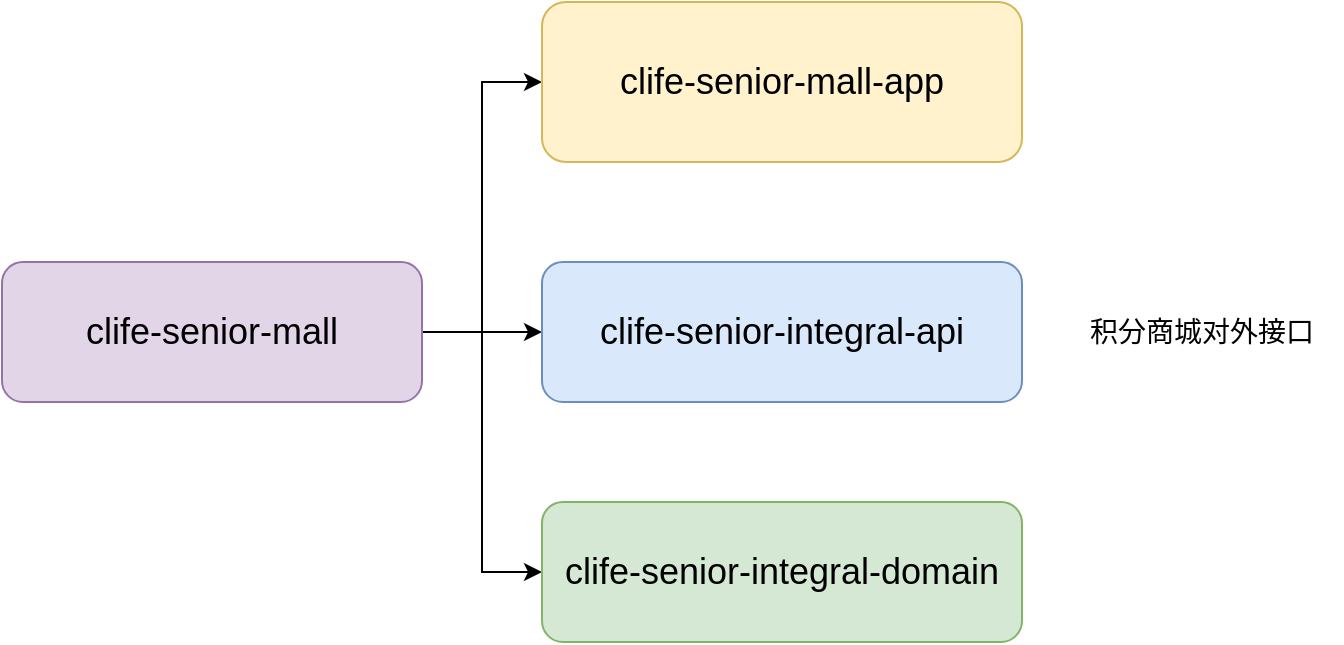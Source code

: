 <mxfile version="26.0.4">
  <diagram name="第 1 页" id="zmYZHYOlhQ4b74bmiblJ">
    <mxGraphModel dx="1434" dy="746" grid="1" gridSize="10" guides="1" tooltips="1" connect="1" arrows="1" fold="1" page="1" pageScale="1" pageWidth="827" pageHeight="1169" math="0" shadow="0">
      <root>
        <mxCell id="0" />
        <mxCell id="1" parent="0" />
        <mxCell id="Oa8JdPcQqp8JRHTGJRSs-5" style="edgeStyle=orthogonalEdgeStyle;rounded=0;orthogonalLoop=1;jettySize=auto;html=1;exitX=1;exitY=0.5;exitDx=0;exitDy=0;entryX=0;entryY=0.5;entryDx=0;entryDy=0;" edge="1" parent="1" source="Oa8JdPcQqp8JRHTGJRSs-1" target="Oa8JdPcQqp8JRHTGJRSs-2">
          <mxGeometry relative="1" as="geometry" />
        </mxCell>
        <mxCell id="Oa8JdPcQqp8JRHTGJRSs-6" style="edgeStyle=orthogonalEdgeStyle;rounded=0;orthogonalLoop=1;jettySize=auto;html=1;exitX=1;exitY=0.5;exitDx=0;exitDy=0;entryX=0;entryY=0.5;entryDx=0;entryDy=0;" edge="1" parent="1" source="Oa8JdPcQqp8JRHTGJRSs-1" target="Oa8JdPcQqp8JRHTGJRSs-4">
          <mxGeometry relative="1" as="geometry" />
        </mxCell>
        <mxCell id="Oa8JdPcQqp8JRHTGJRSs-7" style="edgeStyle=orthogonalEdgeStyle;rounded=0;orthogonalLoop=1;jettySize=auto;html=1;exitX=1;exitY=0.5;exitDx=0;exitDy=0;entryX=0;entryY=0.5;entryDx=0;entryDy=0;" edge="1" parent="1" source="Oa8JdPcQqp8JRHTGJRSs-1" target="Oa8JdPcQqp8JRHTGJRSs-3">
          <mxGeometry relative="1" as="geometry" />
        </mxCell>
        <mxCell id="Oa8JdPcQqp8JRHTGJRSs-1" value="&lt;font style=&quot;font-size: 18px;&quot;&gt;clife-senior-mall&lt;/font&gt;" style="rounded=1;whiteSpace=wrap;html=1;fillColor=#e1d5e7;strokeColor=#9673a6;" vertex="1" parent="1">
          <mxGeometry x="90" y="270" width="210" height="70" as="geometry" />
        </mxCell>
        <mxCell id="Oa8JdPcQqp8JRHTGJRSs-2" value="&lt;font style=&quot;font-size: 18px;&quot;&gt;clife-senior-mall-app&lt;/font&gt;" style="rounded=1;whiteSpace=wrap;html=1;fillColor=#fff2cc;strokeColor=#d6b656;" vertex="1" parent="1">
          <mxGeometry x="360" y="140" width="240" height="80" as="geometry" />
        </mxCell>
        <mxCell id="Oa8JdPcQqp8JRHTGJRSs-3" value="&lt;font style=&quot;font-size: 18px;&quot;&gt;clife-senior-integral-api&lt;/font&gt;" style="rounded=1;whiteSpace=wrap;html=1;fillColor=#dae8fc;strokeColor=#6c8ebf;" vertex="1" parent="1">
          <mxGeometry x="360" y="270" width="240" height="70" as="geometry" />
        </mxCell>
        <mxCell id="Oa8JdPcQqp8JRHTGJRSs-4" value="&lt;font style=&quot;font-size: 18px;&quot;&gt;clife-senior-integral-domain&lt;/font&gt;" style="rounded=1;whiteSpace=wrap;html=1;fillColor=#d5e8d4;strokeColor=#82b366;" vertex="1" parent="1">
          <mxGeometry x="360" y="390" width="240" height="70" as="geometry" />
        </mxCell>
        <mxCell id="Oa8JdPcQqp8JRHTGJRSs-8" value="&lt;font style=&quot;font-size: 14px;&quot;&gt;积分商城对外接口&lt;/font&gt;" style="text;html=1;align=center;verticalAlign=middle;whiteSpace=wrap;rounded=0;" vertex="1" parent="1">
          <mxGeometry x="620" y="285" width="140" height="40" as="geometry" />
        </mxCell>
      </root>
    </mxGraphModel>
  </diagram>
</mxfile>
